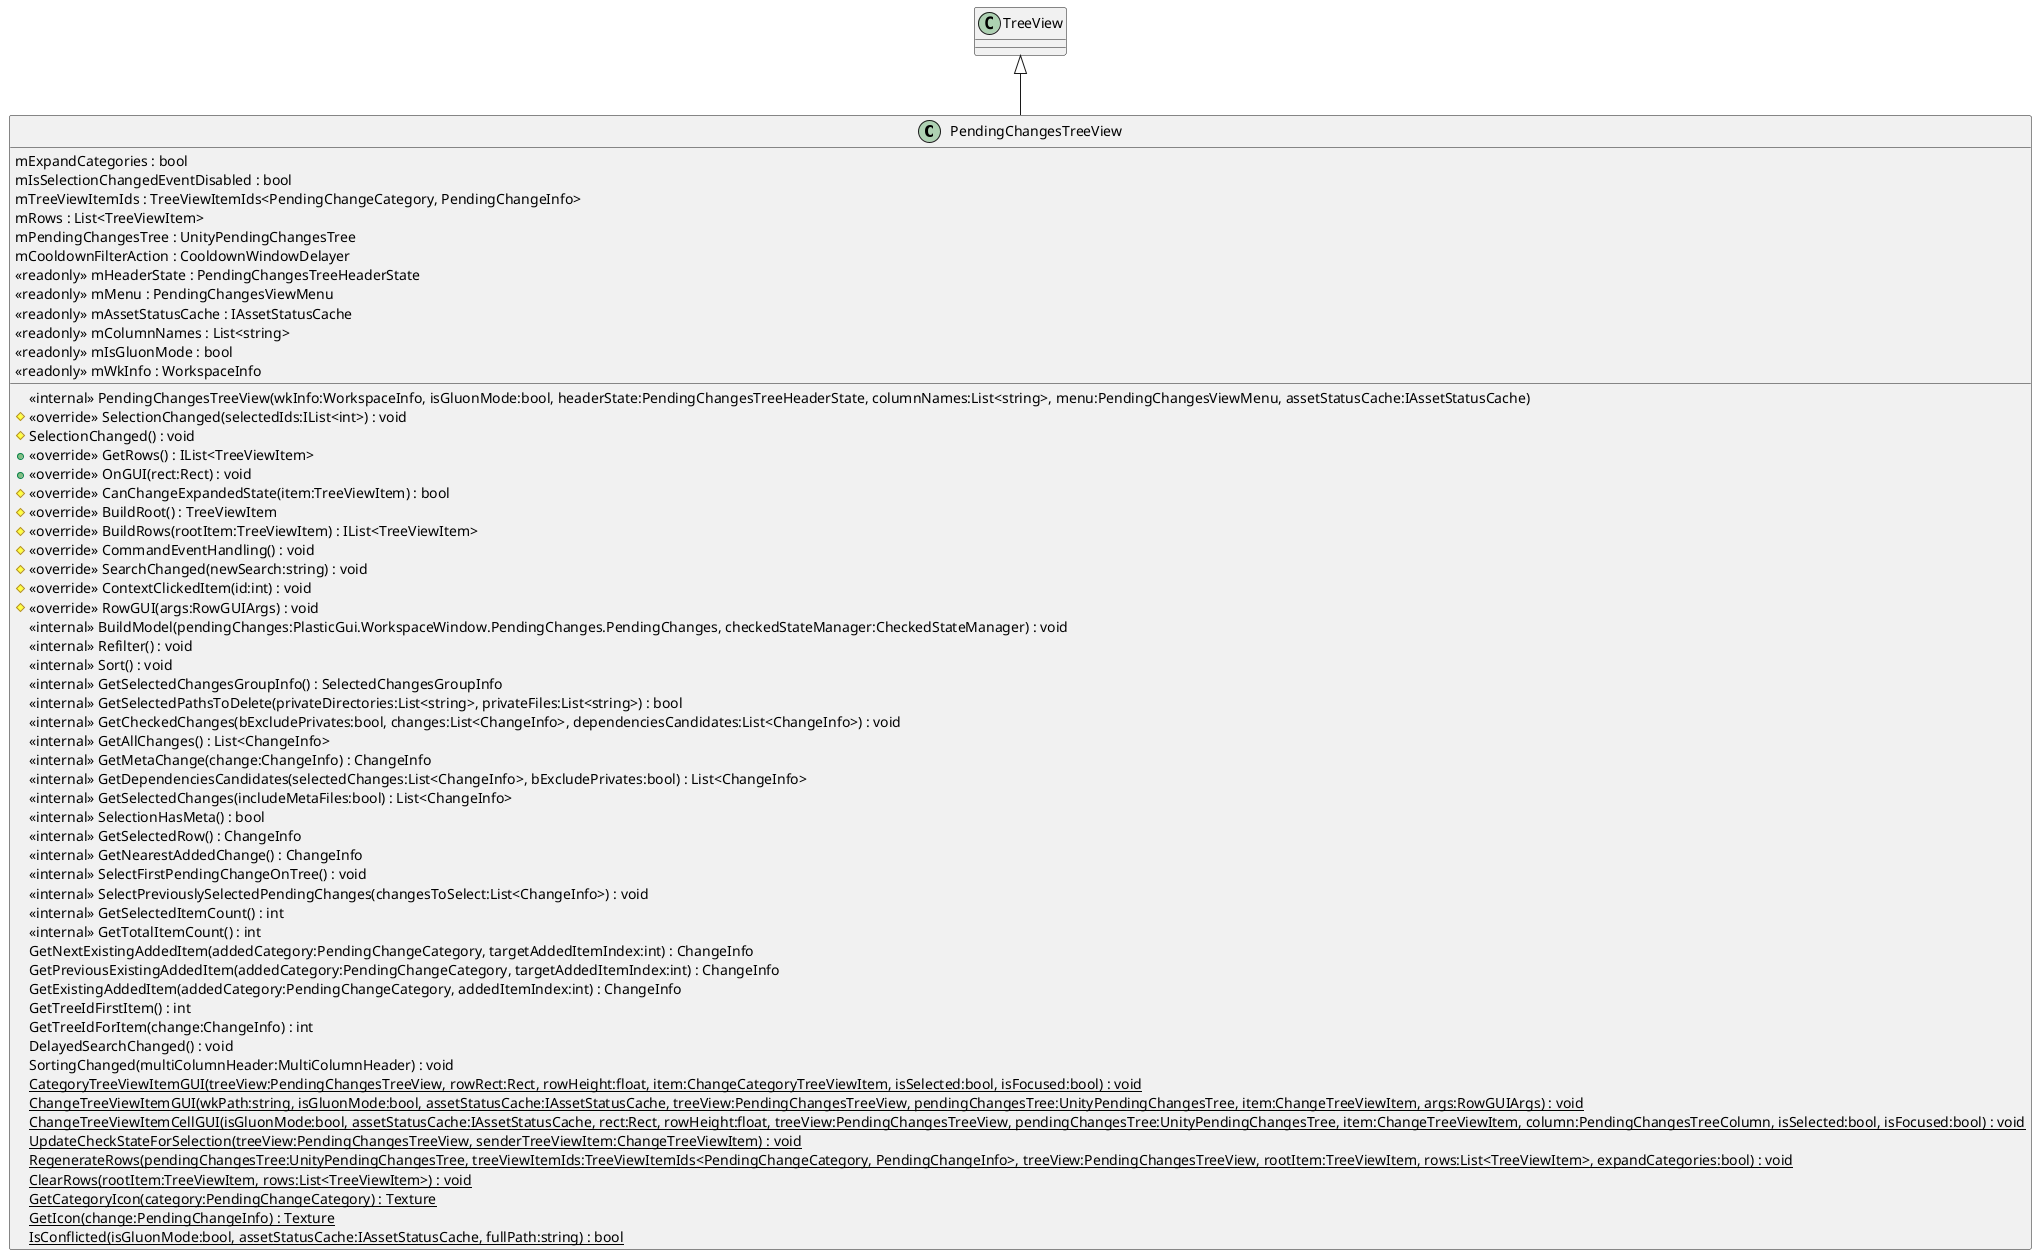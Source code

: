 @startuml
class PendingChangesTreeView {
    <<internal>> PendingChangesTreeView(wkInfo:WorkspaceInfo, isGluonMode:bool, headerState:PendingChangesTreeHeaderState, columnNames:List<string>, menu:PendingChangesViewMenu, assetStatusCache:IAssetStatusCache)
    # <<override>> SelectionChanged(selectedIds:IList<int>) : void
    # SelectionChanged() : void
    + <<override>> GetRows() : IList<TreeViewItem>
    + <<override>> OnGUI(rect:Rect) : void
    # <<override>> CanChangeExpandedState(item:TreeViewItem) : bool
    # <<override>> BuildRoot() : TreeViewItem
    # <<override>> BuildRows(rootItem:TreeViewItem) : IList<TreeViewItem>
    # <<override>> CommandEventHandling() : void
    # <<override>> SearchChanged(newSearch:string) : void
    # <<override>> ContextClickedItem(id:int) : void
    # <<override>> RowGUI(args:RowGUIArgs) : void
    <<internal>> BuildModel(pendingChanges:PlasticGui.WorkspaceWindow.PendingChanges.PendingChanges, checkedStateManager:CheckedStateManager) : void
    <<internal>> Refilter() : void
    <<internal>> Sort() : void
    <<internal>> GetSelectedChangesGroupInfo() : SelectedChangesGroupInfo
    <<internal>> GetSelectedPathsToDelete(privateDirectories:List<string>, privateFiles:List<string>) : bool
    <<internal>> GetCheckedChanges(bExcludePrivates:bool, changes:List<ChangeInfo>, dependenciesCandidates:List<ChangeInfo>) : void
    <<internal>> GetAllChanges() : List<ChangeInfo>
    <<internal>> GetMetaChange(change:ChangeInfo) : ChangeInfo
    <<internal>> GetDependenciesCandidates(selectedChanges:List<ChangeInfo>, bExcludePrivates:bool) : List<ChangeInfo>
    <<internal>> GetSelectedChanges(includeMetaFiles:bool) : List<ChangeInfo>
    <<internal>> SelectionHasMeta() : bool
    <<internal>> GetSelectedRow() : ChangeInfo
    <<internal>> GetNearestAddedChange() : ChangeInfo
    <<internal>> SelectFirstPendingChangeOnTree() : void
    <<internal>> SelectPreviouslySelectedPendingChanges(changesToSelect:List<ChangeInfo>) : void
    <<internal>> GetSelectedItemCount() : int
    <<internal>> GetTotalItemCount() : int
    GetNextExistingAddedItem(addedCategory:PendingChangeCategory, targetAddedItemIndex:int) : ChangeInfo
    GetPreviousExistingAddedItem(addedCategory:PendingChangeCategory, targetAddedItemIndex:int) : ChangeInfo
    GetExistingAddedItem(addedCategory:PendingChangeCategory, addedItemIndex:int) : ChangeInfo
    GetTreeIdFirstItem() : int
    GetTreeIdForItem(change:ChangeInfo) : int
    DelayedSearchChanged() : void
    SortingChanged(multiColumnHeader:MultiColumnHeader) : void
    {static} CategoryTreeViewItemGUI(treeView:PendingChangesTreeView, rowRect:Rect, rowHeight:float, item:ChangeCategoryTreeViewItem, isSelected:bool, isFocused:bool) : void
    {static} ChangeTreeViewItemGUI(wkPath:string, isGluonMode:bool, assetStatusCache:IAssetStatusCache, treeView:PendingChangesTreeView, pendingChangesTree:UnityPendingChangesTree, item:ChangeTreeViewItem, args:RowGUIArgs) : void
    {static} ChangeTreeViewItemCellGUI(isGluonMode:bool, assetStatusCache:IAssetStatusCache, rect:Rect, rowHeight:float, treeView:PendingChangesTreeView, pendingChangesTree:UnityPendingChangesTree, item:ChangeTreeViewItem, column:PendingChangesTreeColumn, isSelected:bool, isFocused:bool) : void
    {static} UpdateCheckStateForSelection(treeView:PendingChangesTreeView, senderTreeViewItem:ChangeTreeViewItem) : void
    {static} RegenerateRows(pendingChangesTree:UnityPendingChangesTree, treeViewItemIds:TreeViewItemIds<PendingChangeCategory, PendingChangeInfo>, treeView:PendingChangesTreeView, rootItem:TreeViewItem, rows:List<TreeViewItem>, expandCategories:bool) : void
    {static} ClearRows(rootItem:TreeViewItem, rows:List<TreeViewItem>) : void
    {static} GetCategoryIcon(category:PendingChangeCategory) : Texture
    {static} GetIcon(change:PendingChangeInfo) : Texture
    {static} IsConflicted(isGluonMode:bool, assetStatusCache:IAssetStatusCache, fullPath:string) : bool
    mExpandCategories : bool
    mIsSelectionChangedEventDisabled : bool
    mTreeViewItemIds : TreeViewItemIds<PendingChangeCategory, PendingChangeInfo>
    mRows : List<TreeViewItem>
    mPendingChangesTree : UnityPendingChangesTree
    mCooldownFilterAction : CooldownWindowDelayer
    <<readonly>> mHeaderState : PendingChangesTreeHeaderState
    <<readonly>> mMenu : PendingChangesViewMenu
    <<readonly>> mAssetStatusCache : IAssetStatusCache
    <<readonly>> mColumnNames : List<string>
    <<readonly>> mIsGluonMode : bool
    <<readonly>> mWkInfo : WorkspaceInfo
}
TreeView <|-- PendingChangesTreeView
@enduml
